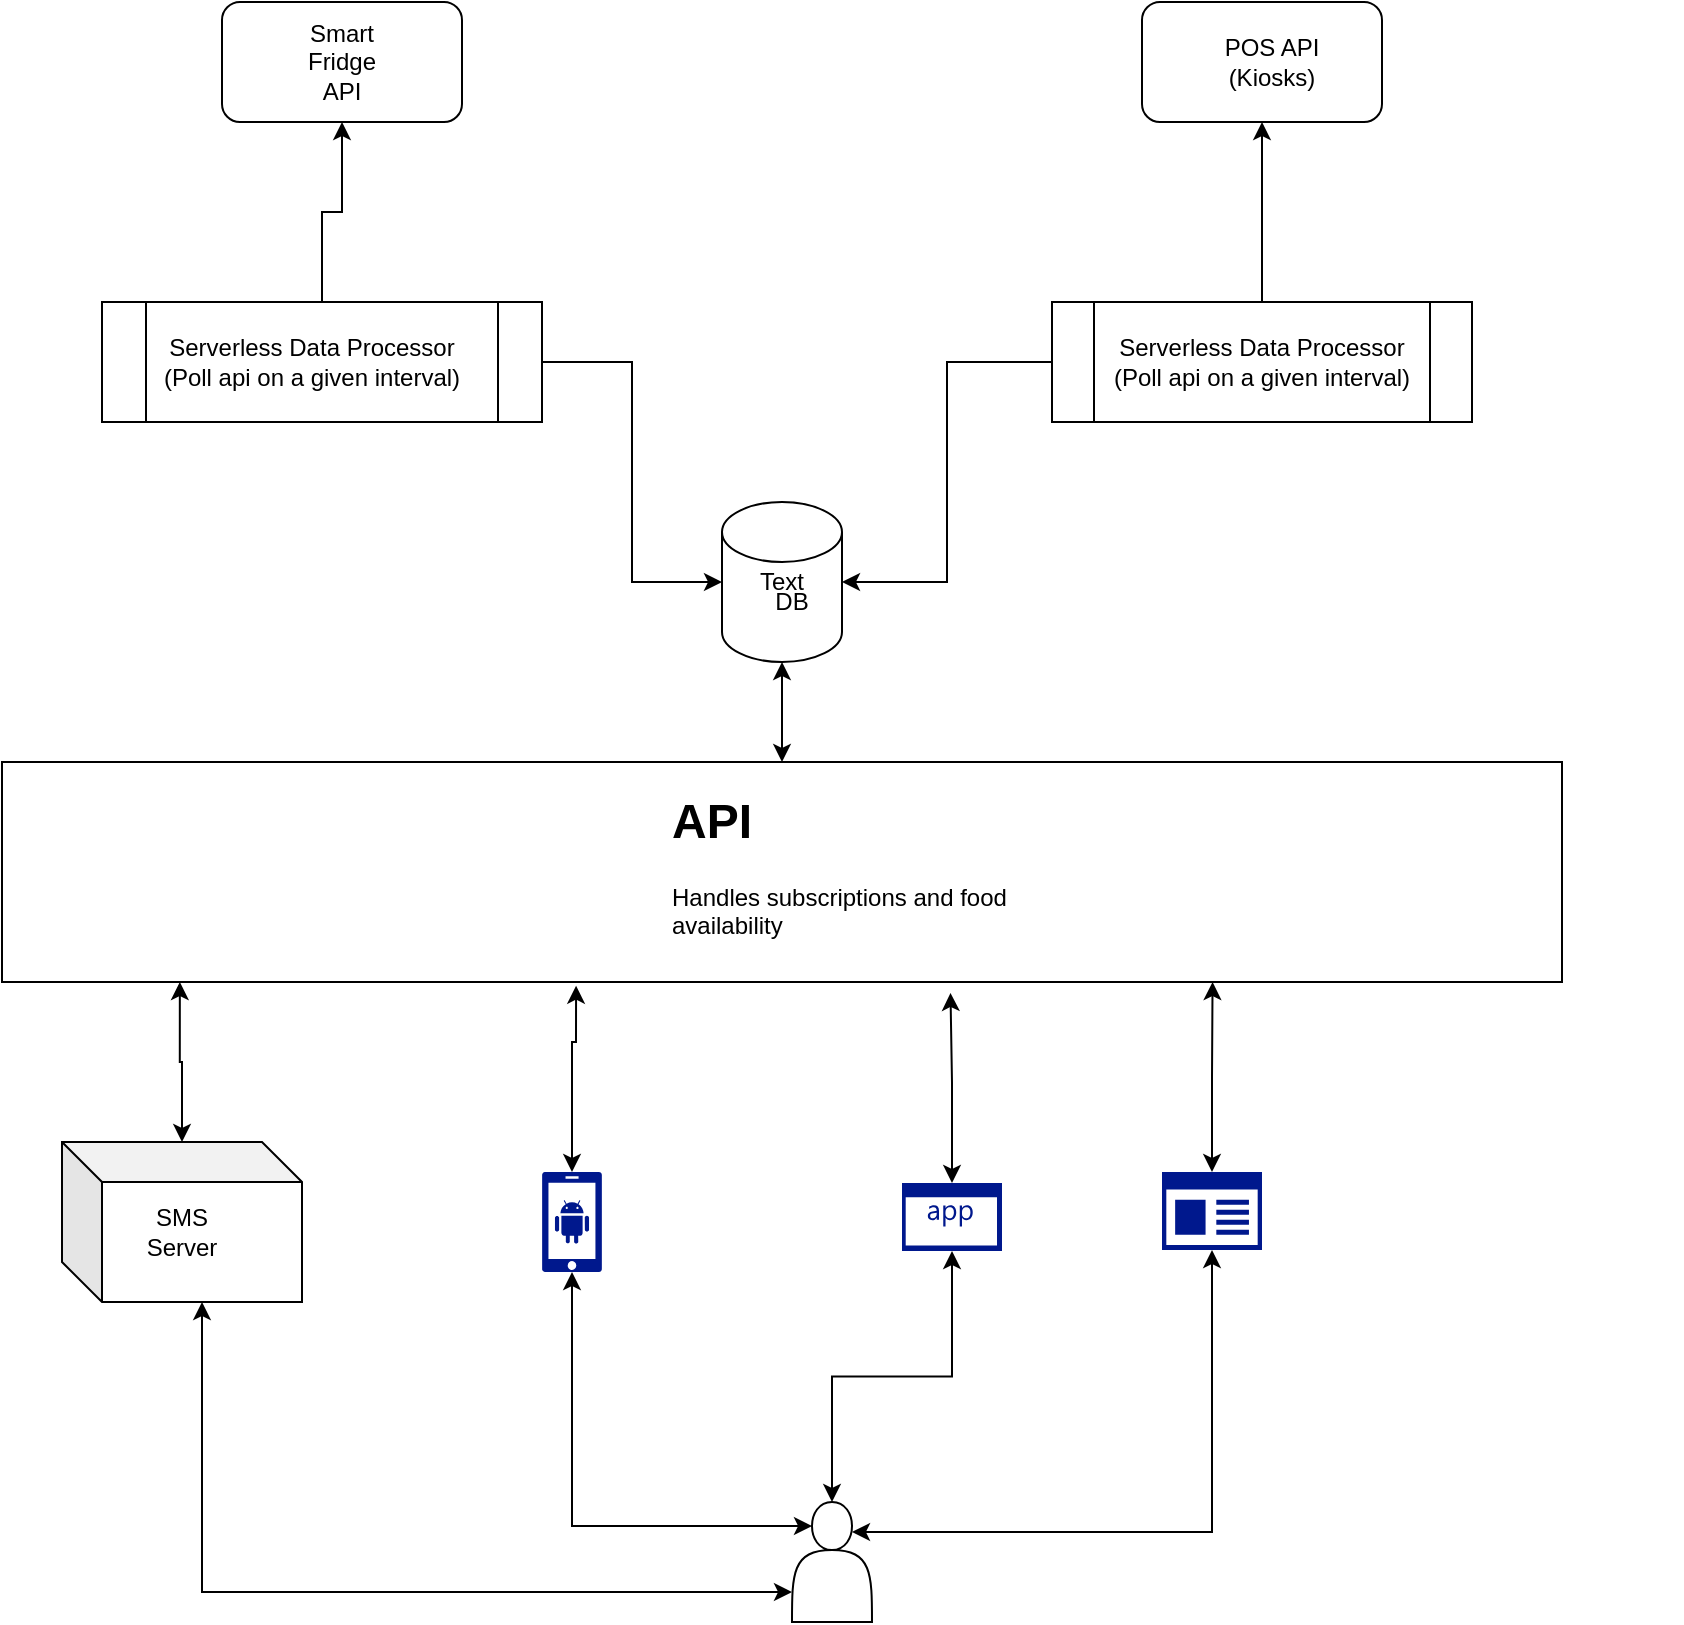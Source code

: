 <mxfile version="13.8.8" type="github">
  <diagram id="JJq8KRUSb-bCj2OKKWda" name="Page-1">
    <mxGraphModel dx="1422" dy="762" grid="1" gridSize="10" guides="1" tooltips="1" connect="1" arrows="1" fold="1" page="1" pageScale="1" pageWidth="850" pageHeight="1100" math="0" shadow="0">
      <root>
        <mxCell id="0" />
        <mxCell id="1" parent="0" />
        <mxCell id="tPXoXflb5P6Q86PlPwlJ-4" value="" style="group" vertex="1" connectable="0" parent="1">
          <mxGeometry x="600" y="60" width="120" height="60" as="geometry" />
        </mxCell>
        <mxCell id="tPXoXflb5P6Q86PlPwlJ-2" value="" style="rounded=1;whiteSpace=wrap;html=1;" vertex="1" parent="tPXoXflb5P6Q86PlPwlJ-4">
          <mxGeometry width="120" height="60" as="geometry" />
        </mxCell>
        <mxCell id="tPXoXflb5P6Q86PlPwlJ-3" value="POS API&lt;br&gt;(Kiosks)" style="text;html=1;strokeColor=none;fillColor=none;align=center;verticalAlign=middle;whiteSpace=wrap;rounded=0;" vertex="1" parent="tPXoXflb5P6Q86PlPwlJ-4">
          <mxGeometry x="30" y="20" width="70" height="20" as="geometry" />
        </mxCell>
        <mxCell id="tPXoXflb5P6Q86PlPwlJ-10" value="" style="group" vertex="1" connectable="0" parent="1">
          <mxGeometry x="140" y="60" width="120" height="60" as="geometry" />
        </mxCell>
        <mxCell id="tPXoXflb5P6Q86PlPwlJ-5" value="" style="rounded=1;whiteSpace=wrap;html=1;" vertex="1" parent="tPXoXflb5P6Q86PlPwlJ-10">
          <mxGeometry width="120" height="60" as="geometry" />
        </mxCell>
        <mxCell id="tPXoXflb5P6Q86PlPwlJ-6" value="Smart Fridge&lt;br&gt;API" style="text;html=1;strokeColor=none;fillColor=none;align=center;verticalAlign=middle;whiteSpace=wrap;rounded=0;" vertex="1" parent="tPXoXflb5P6Q86PlPwlJ-10">
          <mxGeometry x="40" y="20" width="40" height="20" as="geometry" />
        </mxCell>
        <mxCell id="tPXoXflb5P6Q86PlPwlJ-16" style="edgeStyle=orthogonalEdgeStyle;rounded=0;orthogonalLoop=1;jettySize=auto;html=1;entryX=0.5;entryY=1;entryDx=0;entryDy=0;exitX=0.5;exitY=0;exitDx=0;exitDy=0;" edge="1" parent="1" source="tPXoXflb5P6Q86PlPwlJ-29" target="tPXoXflb5P6Q86PlPwlJ-2">
          <mxGeometry relative="1" as="geometry">
            <mxPoint x="660" y="200" as="sourcePoint" />
          </mxGeometry>
        </mxCell>
        <mxCell id="tPXoXflb5P6Q86PlPwlJ-17" style="edgeStyle=orthogonalEdgeStyle;rounded=0;orthogonalLoop=1;jettySize=auto;html=1;entryX=0.5;entryY=1;entryDx=0;entryDy=0;exitX=0.5;exitY=0;exitDx=0;exitDy=0;" edge="1" parent="1" source="tPXoXflb5P6Q86PlPwlJ-22" target="tPXoXflb5P6Q86PlPwlJ-5">
          <mxGeometry relative="1" as="geometry">
            <mxPoint x="190" y="160" as="sourcePoint" />
          </mxGeometry>
        </mxCell>
        <mxCell id="tPXoXflb5P6Q86PlPwlJ-18" value="" style="shape=cylinder3;whiteSpace=wrap;html=1;boundedLbl=1;backgroundOutline=1;size=15;" vertex="1" parent="1">
          <mxGeometry x="390" y="310" width="60" height="80" as="geometry" />
        </mxCell>
        <mxCell id="tPXoXflb5P6Q86PlPwlJ-19" value="DB" style="text;html=1;strokeColor=none;fillColor=none;align=center;verticalAlign=middle;whiteSpace=wrap;rounded=0;" vertex="1" parent="1">
          <mxGeometry x="405" y="350" width="40" height="20" as="geometry" />
        </mxCell>
        <mxCell id="tPXoXflb5P6Q86PlPwlJ-20" style="edgeStyle=orthogonalEdgeStyle;rounded=0;orthogonalLoop=1;jettySize=auto;html=1;entryX=0;entryY=0.5;entryDx=0;entryDy=0;entryPerimeter=0;exitX=1;exitY=0.5;exitDx=0;exitDy=0;" edge="1" parent="1" source="tPXoXflb5P6Q86PlPwlJ-22" target="tPXoXflb5P6Q86PlPwlJ-18">
          <mxGeometry relative="1" as="geometry">
            <mxPoint x="250" y="200" as="sourcePoint" />
          </mxGeometry>
        </mxCell>
        <mxCell id="tPXoXflb5P6Q86PlPwlJ-21" style="edgeStyle=orthogonalEdgeStyle;rounded=0;orthogonalLoop=1;jettySize=auto;html=1;entryX=1;entryY=0.5;entryDx=0;entryDy=0;entryPerimeter=0;exitX=0;exitY=0.5;exitDx=0;exitDy=0;" edge="1" parent="1" source="tPXoXflb5P6Q86PlPwlJ-29" target="tPXoXflb5P6Q86PlPwlJ-18">
          <mxGeometry relative="1" as="geometry">
            <mxPoint x="620" y="240" as="sourcePoint" />
          </mxGeometry>
        </mxCell>
        <mxCell id="tPXoXflb5P6Q86PlPwlJ-28" value="" style="group" vertex="1" connectable="0" parent="1">
          <mxGeometry x="570" y="210" width="210" height="60" as="geometry" />
        </mxCell>
        <mxCell id="tPXoXflb5P6Q86PlPwlJ-58" value="" style="group" vertex="1" connectable="0" parent="tPXoXflb5P6Q86PlPwlJ-28">
          <mxGeometry x="-15" width="210" height="60" as="geometry" />
        </mxCell>
        <mxCell id="tPXoXflb5P6Q86PlPwlJ-29" value="" style="shape=process;whiteSpace=wrap;html=1;backgroundOutline=1;" vertex="1" parent="tPXoXflb5P6Q86PlPwlJ-58">
          <mxGeometry width="210" height="60" as="geometry" />
        </mxCell>
        <mxCell id="tPXoXflb5P6Q86PlPwlJ-30" value="Serverless Data Processor&lt;br&gt;(Poll api on a given interval)" style="text;html=1;strokeColor=none;fillColor=none;align=center;verticalAlign=middle;whiteSpace=wrap;rounded=0;" vertex="1" parent="tPXoXflb5P6Q86PlPwlJ-58">
          <mxGeometry x="28" y="20" width="154" height="20" as="geometry" />
        </mxCell>
        <mxCell id="tPXoXflb5P6Q86PlPwlJ-33" value="" style="group" vertex="1" connectable="0" parent="1">
          <mxGeometry x="140" y="210" width="160" height="60" as="geometry" />
        </mxCell>
        <mxCell id="tPXoXflb5P6Q86PlPwlJ-59" value="" style="group" vertex="1" connectable="0" parent="tPXoXflb5P6Q86PlPwlJ-33">
          <mxGeometry x="-60" width="220" height="60" as="geometry" />
        </mxCell>
        <mxCell id="tPXoXflb5P6Q86PlPwlJ-22" value="" style="shape=process;whiteSpace=wrap;html=1;backgroundOutline=1;" vertex="1" parent="tPXoXflb5P6Q86PlPwlJ-59">
          <mxGeometry width="220" height="60" as="geometry" />
        </mxCell>
        <mxCell id="tPXoXflb5P6Q86PlPwlJ-8" value="Serverless Data Processor&lt;br&gt;(Poll api on a given interval)" style="text;html=1;strokeColor=none;fillColor=none;align=center;verticalAlign=middle;whiteSpace=wrap;rounded=0;" vertex="1" parent="tPXoXflb5P6Q86PlPwlJ-59">
          <mxGeometry x="27.5" y="20" width="155.833" height="20" as="geometry" />
        </mxCell>
        <mxCell id="tPXoXflb5P6Q86PlPwlJ-39" style="edgeStyle=orthogonalEdgeStyle;rounded=0;orthogonalLoop=1;jettySize=auto;html=1;entryX=0.5;entryY=1;entryDx=0;entryDy=0;entryPerimeter=0;startArrow=classic;startFill=1;" edge="1" parent="1" source="tPXoXflb5P6Q86PlPwlJ-35" target="tPXoXflb5P6Q86PlPwlJ-18">
          <mxGeometry relative="1" as="geometry" />
        </mxCell>
        <mxCell id="tPXoXflb5P6Q86PlPwlJ-37" value="Text" style="text;html=1;strokeColor=none;fillColor=none;align=center;verticalAlign=middle;whiteSpace=wrap;rounded=0;" vertex="1" parent="1">
          <mxGeometry x="400" y="340" width="40" height="20" as="geometry" />
        </mxCell>
        <mxCell id="tPXoXflb5P6Q86PlPwlJ-40" value="" style="group" vertex="1" connectable="0" parent="1">
          <mxGeometry x="30" y="460" width="840" height="130" as="geometry" />
        </mxCell>
        <mxCell id="tPXoXflb5P6Q86PlPwlJ-57" value="" style="group" vertex="1" connectable="0" parent="tPXoXflb5P6Q86PlPwlJ-40">
          <mxGeometry y="-20" width="780" height="130" as="geometry" />
        </mxCell>
        <mxCell id="tPXoXflb5P6Q86PlPwlJ-35" value="" style="rounded=0;whiteSpace=wrap;html=1;" vertex="1" parent="tPXoXflb5P6Q86PlPwlJ-57">
          <mxGeometry width="780" height="110" as="geometry" />
        </mxCell>
        <mxCell id="tPXoXflb5P6Q86PlPwlJ-56" value="&lt;h1&gt;API&lt;/h1&gt;&lt;p&gt;Handles subscriptions and food availability&lt;/p&gt;" style="text;html=1;strokeColor=none;fillColor=none;spacing=5;spacingTop=-20;whiteSpace=wrap;overflow=hidden;rounded=0;" vertex="1" parent="tPXoXflb5P6Q86PlPwlJ-57">
          <mxGeometry x="330" y="10" width="190" height="120" as="geometry" />
        </mxCell>
        <mxCell id="tPXoXflb5P6Q86PlPwlJ-45" style="edgeStyle=orthogonalEdgeStyle;rounded=0;orthogonalLoop=1;jettySize=auto;html=1;exitX=0.25;exitY=0.2;exitDx=0;exitDy=0;exitPerimeter=0;entryX=0.5;entryY=1;entryDx=0;entryDy=0;entryPerimeter=0;startArrow=classic;startFill=1;" edge="1" parent="1" source="tPXoXflb5P6Q86PlPwlJ-41" target="tPXoXflb5P6Q86PlPwlJ-42">
          <mxGeometry relative="1" as="geometry" />
        </mxCell>
        <mxCell id="tPXoXflb5P6Q86PlPwlJ-46" style="edgeStyle=orthogonalEdgeStyle;rounded=0;orthogonalLoop=1;jettySize=auto;html=1;exitX=0.75;exitY=0.25;exitDx=0;exitDy=0;exitPerimeter=0;entryX=0.5;entryY=1;entryDx=0;entryDy=0;entryPerimeter=0;startArrow=classic;startFill=1;" edge="1" parent="1" source="tPXoXflb5P6Q86PlPwlJ-41" target="tPXoXflb5P6Q86PlPwlJ-43">
          <mxGeometry relative="1" as="geometry" />
        </mxCell>
        <mxCell id="tPXoXflb5P6Q86PlPwlJ-47" style="edgeStyle=orthogonalEdgeStyle;rounded=0;orthogonalLoop=1;jettySize=auto;html=1;exitX=0.5;exitY=0;exitDx=0;exitDy=0;entryX=0.5;entryY=1;entryDx=0;entryDy=0;entryPerimeter=0;startArrow=classic;startFill=1;" edge="1" parent="1" source="tPXoXflb5P6Q86PlPwlJ-41" target="tPXoXflb5P6Q86PlPwlJ-44">
          <mxGeometry relative="1" as="geometry" />
        </mxCell>
        <mxCell id="tPXoXflb5P6Q86PlPwlJ-52" style="edgeStyle=orthogonalEdgeStyle;rounded=0;orthogonalLoop=1;jettySize=auto;html=1;exitX=0;exitY=0.75;exitDx=0;exitDy=0;entryX=0;entryY=0;entryDx=70;entryDy=80;entryPerimeter=0;startArrow=classic;startFill=1;" edge="1" parent="1" source="tPXoXflb5P6Q86PlPwlJ-41" target="tPXoXflb5P6Q86PlPwlJ-51">
          <mxGeometry relative="1" as="geometry" />
        </mxCell>
        <mxCell id="tPXoXflb5P6Q86PlPwlJ-41" value="" style="shape=actor;whiteSpace=wrap;html=1;" vertex="1" parent="1">
          <mxGeometry x="425" y="810" width="40" height="60" as="geometry" />
        </mxCell>
        <mxCell id="tPXoXflb5P6Q86PlPwlJ-48" style="edgeStyle=orthogonalEdgeStyle;rounded=0;orthogonalLoop=1;jettySize=auto;html=1;exitX=0.5;exitY=0;exitDx=0;exitDy=0;exitPerimeter=0;startArrow=classic;startFill=1;entryX=0.368;entryY=1.017;entryDx=0;entryDy=0;entryPerimeter=0;" edge="1" parent="1" source="tPXoXflb5P6Q86PlPwlJ-42" target="tPXoXflb5P6Q86PlPwlJ-35">
          <mxGeometry relative="1" as="geometry">
            <mxPoint x="210" y="550" as="targetPoint" />
            <Array as="points">
              <mxPoint x="315" y="580" />
              <mxPoint x="317" y="580" />
            </Array>
          </mxGeometry>
        </mxCell>
        <mxCell id="tPXoXflb5P6Q86PlPwlJ-42" value="" style="aspect=fixed;pointerEvents=1;shadow=0;dashed=0;html=1;strokeColor=none;labelPosition=center;verticalLabelPosition=bottom;verticalAlign=top;align=center;fillColor=#00188D;shape=mxgraph.mscae.enterprise.android_phone" vertex="1" parent="1">
          <mxGeometry x="300" y="645" width="30" height="50" as="geometry" />
        </mxCell>
        <mxCell id="tPXoXflb5P6Q86PlPwlJ-50" style="edgeStyle=orthogonalEdgeStyle;rounded=0;orthogonalLoop=1;jettySize=auto;html=1;exitX=0.5;exitY=0;exitDx=0;exitDy=0;exitPerimeter=0;entryX=0.776;entryY=1;entryDx=0;entryDy=0;entryPerimeter=0;startArrow=classic;startFill=1;" edge="1" parent="1" source="tPXoXflb5P6Q86PlPwlJ-43" target="tPXoXflb5P6Q86PlPwlJ-35">
          <mxGeometry relative="1" as="geometry" />
        </mxCell>
        <mxCell id="tPXoXflb5P6Q86PlPwlJ-43" value="" style="aspect=fixed;pointerEvents=1;shadow=0;dashed=0;html=1;strokeColor=none;labelPosition=center;verticalLabelPosition=bottom;verticalAlign=top;align=center;fillColor=#00188D;shape=mxgraph.mscae.enterprise.app_generic" vertex="1" parent="1">
          <mxGeometry x="610" y="645" width="50" height="39" as="geometry" />
        </mxCell>
        <mxCell id="tPXoXflb5P6Q86PlPwlJ-49" style="edgeStyle=orthogonalEdgeStyle;rounded=0;orthogonalLoop=1;jettySize=auto;html=1;exitX=0.5;exitY=0;exitDx=0;exitDy=0;exitPerimeter=0;startArrow=classic;startFill=1;entryX=0.608;entryY=1.05;entryDx=0;entryDy=0;entryPerimeter=0;" edge="1" parent="1" source="tPXoXflb5P6Q86PlPwlJ-44" target="tPXoXflb5P6Q86PlPwlJ-35">
          <mxGeometry relative="1" as="geometry">
            <mxPoint x="420" y="530" as="targetPoint" />
          </mxGeometry>
        </mxCell>
        <mxCell id="tPXoXflb5P6Q86PlPwlJ-44" value="" style="aspect=fixed;pointerEvents=1;shadow=0;dashed=0;html=1;strokeColor=none;labelPosition=center;verticalLabelPosition=bottom;verticalAlign=top;align=center;fillColor=#00188D;shape=mxgraph.mscae.enterprise.application" vertex="1" parent="1">
          <mxGeometry x="480" y="650.5" width="50" height="34" as="geometry" />
        </mxCell>
        <mxCell id="tPXoXflb5P6Q86PlPwlJ-53" style="edgeStyle=orthogonalEdgeStyle;rounded=0;orthogonalLoop=1;jettySize=auto;html=1;entryX=0.114;entryY=1;entryDx=0;entryDy=0;entryPerimeter=0;startArrow=classic;startFill=1;" edge="1" parent="1" source="tPXoXflb5P6Q86PlPwlJ-51" target="tPXoXflb5P6Q86PlPwlJ-35">
          <mxGeometry relative="1" as="geometry" />
        </mxCell>
        <mxCell id="tPXoXflb5P6Q86PlPwlJ-55" value="" style="group" vertex="1" connectable="0" parent="1">
          <mxGeometry x="60" y="630" width="120" height="80" as="geometry" />
        </mxCell>
        <mxCell id="tPXoXflb5P6Q86PlPwlJ-51" value="" style="shape=cube;whiteSpace=wrap;html=1;boundedLbl=1;backgroundOutline=1;darkOpacity=0.05;darkOpacity2=0.1;" vertex="1" parent="tPXoXflb5P6Q86PlPwlJ-55">
          <mxGeometry width="120" height="80" as="geometry" />
        </mxCell>
        <mxCell id="tPXoXflb5P6Q86PlPwlJ-54" value="SMS Server" style="text;html=1;strokeColor=none;fillColor=none;align=center;verticalAlign=middle;whiteSpace=wrap;rounded=0;" vertex="1" parent="tPXoXflb5P6Q86PlPwlJ-55">
          <mxGeometry x="40" y="34.5" width="40" height="20" as="geometry" />
        </mxCell>
      </root>
    </mxGraphModel>
  </diagram>
</mxfile>
